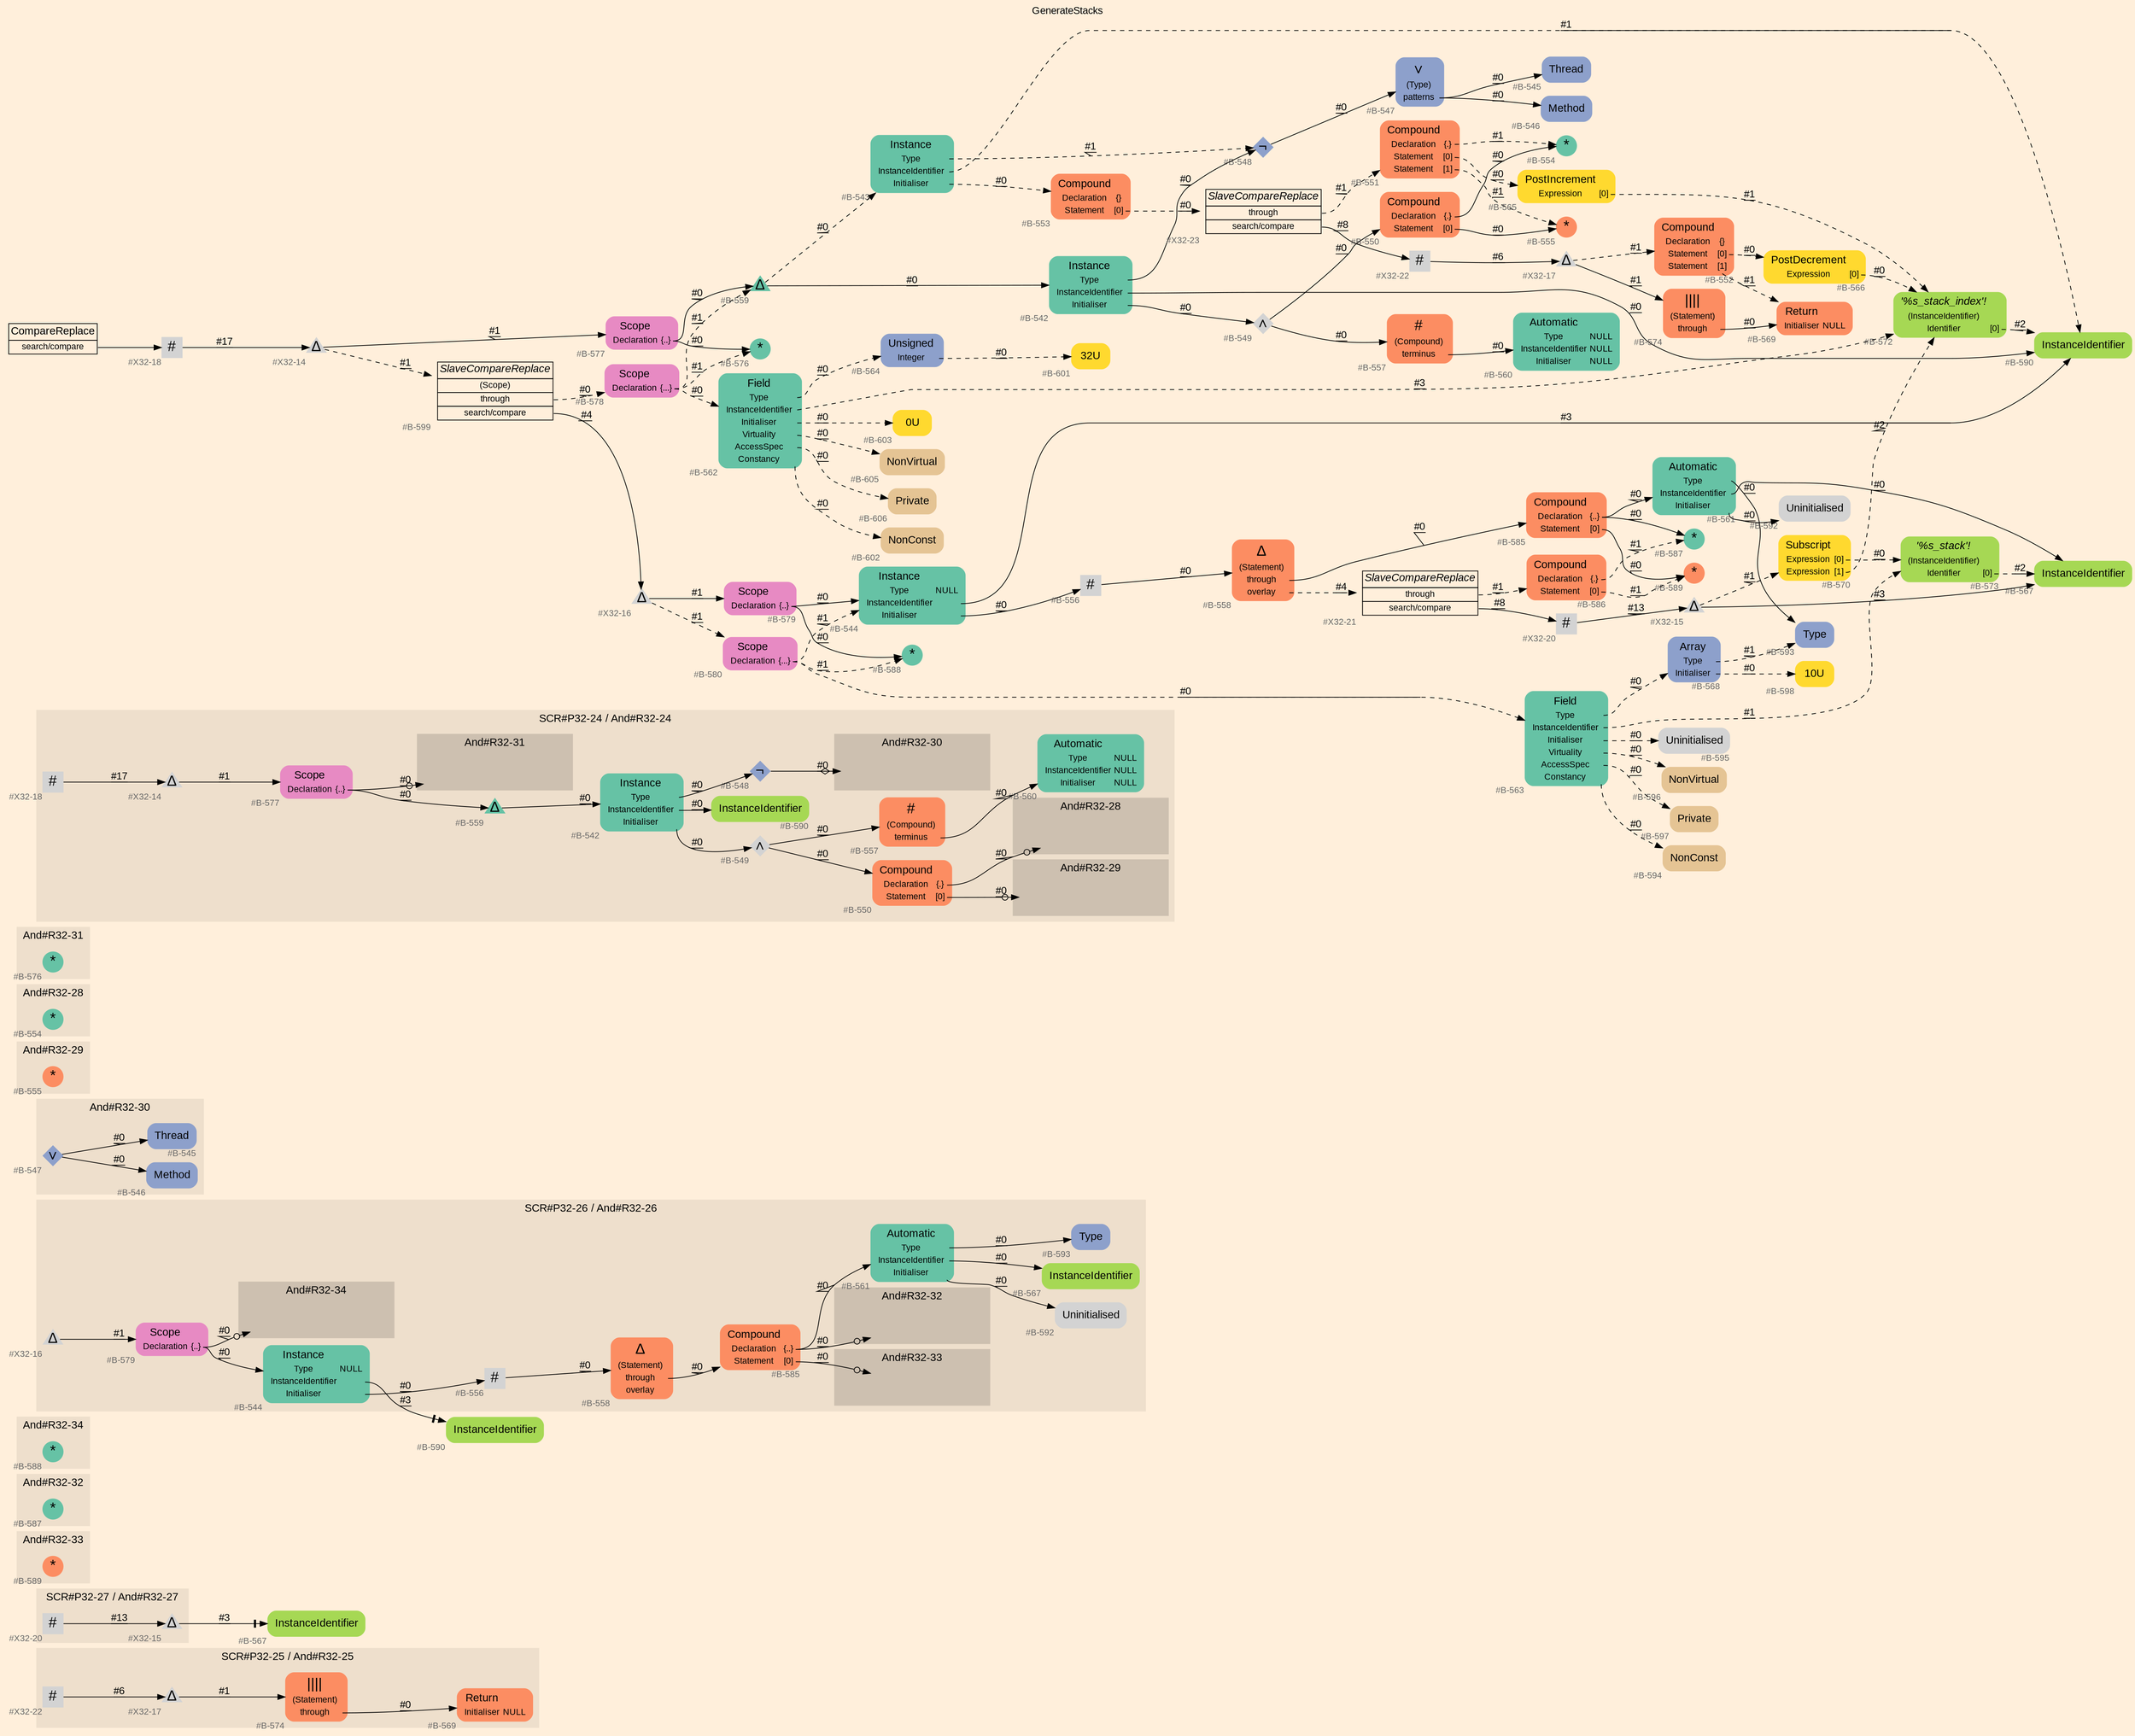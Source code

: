 digraph "GenerateStacks" {
label = "GenerateStacks"
labelloc = t
graph [
    rankdir = "LR"
    ranksep = 0.3
    bgcolor = antiquewhite1
    color = black
    fontcolor = black
    fontname = "Arial"
];
node [
    fontname = "Arial"
];
edge [
    fontname = "Arial"
];

// -------------------- figure And#R32-25 --------------------
// -------- region And#R32-25 ----------
subgraph "clusterAnd#R32-25" {
    label = "SCR#P32-25 / And#R32-25"
    style = "filled"
    color = antiquewhite2
    fontsize = "15"
    // -------- block And#R32-25/#B-569 ----------
    "And#R32-25/#B-569" [
        fillcolor = "/set28/2"
        xlabel = "#B-569"
        fontsize = "12"
        fontcolor = grey40
        shape = "plaintext"
        label = <<TABLE BORDER="0" CELLBORDER="0" CELLSPACING="0">
         <TR><TD><FONT COLOR="black" POINT-SIZE="15">Return</FONT></TD></TR>
         <TR><TD><FONT COLOR="black" POINT-SIZE="12">Initialiser</FONT></TD><TD PORT="port0"><FONT COLOR="black" POINT-SIZE="12">NULL</FONT></TD></TR>
        </TABLE>>
        style = "rounded,filled"
    ];
    
    // -------- block And#R32-25/#B-574 ----------
    "And#R32-25/#B-574" [
        fillcolor = "/set28/2"
        xlabel = "#B-574"
        fontsize = "12"
        fontcolor = grey40
        shape = "plaintext"
        label = <<TABLE BORDER="0" CELLBORDER="0" CELLSPACING="0">
         <TR><TD><FONT COLOR="black" POINT-SIZE="20">||||</FONT></TD></TR>
         <TR><TD><FONT COLOR="black" POINT-SIZE="12">(Statement)</FONT></TD><TD PORT="port0"></TD></TR>
         <TR><TD><FONT COLOR="black" POINT-SIZE="12">through</FONT></TD><TD PORT="port1"></TD></TR>
        </TABLE>>
        style = "rounded,filled"
    ];
    
    // -------- block And#R32-25/#X32-22 ----------
    "And#R32-25/#X32-22" [
        xlabel = "#X32-22"
        fontsize = "12"
        fontcolor = grey40
        shape = "square"
        label = <<FONT COLOR="black" POINT-SIZE="20">#</FONT>>
        style = "filled"
        penwidth = 0.0
        fixedsize = true
        width = 0.4
        height = 0.4
    ];
    
    // -------- block And#R32-25/#X32-17 ----------
    "And#R32-25/#X32-17" [
        xlabel = "#X32-17"
        fontsize = "12"
        fontcolor = grey40
        shape = "triangle"
        label = <<FONT COLOR="black" POINT-SIZE="20">Δ</FONT>>
        style = "filled"
        penwidth = 0.0
        fixedsize = true
        width = 0.4
        height = 0.4
    ];
    
}

"And#R32-25/#B-574":port1 -> "And#R32-25/#B-569" [
    label = "#0"
    decorate = true
    color = black
    fontcolor = black
];

"And#R32-25/#X32-22" -> "And#R32-25/#X32-17" [
    label = "#6"
    decorate = true
    color = black
    fontcolor = black
];

"And#R32-25/#X32-17" -> "And#R32-25/#B-574" [
    label = "#1"
    decorate = true
    color = black
    fontcolor = black
];


// -------------------- figure And#R32-27 --------------------
// -------- region And#R32-27 ----------
subgraph "clusterAnd#R32-27" {
    label = "SCR#P32-27 / And#R32-27"
    style = "filled"
    color = antiquewhite2
    fontsize = "15"
    // -------- block And#R32-27/#X32-20 ----------
    "And#R32-27/#X32-20" [
        xlabel = "#X32-20"
        fontsize = "12"
        fontcolor = grey40
        shape = "square"
        label = <<FONT COLOR="black" POINT-SIZE="20">#</FONT>>
        style = "filled"
        penwidth = 0.0
        fixedsize = true
        width = 0.4
        height = 0.4
    ];
    
    // -------- block And#R32-27/#X32-15 ----------
    "And#R32-27/#X32-15" [
        xlabel = "#X32-15"
        fontsize = "12"
        fontcolor = grey40
        shape = "triangle"
        label = <<FONT COLOR="black" POINT-SIZE="20">Δ</FONT>>
        style = "filled"
        penwidth = 0.0
        fixedsize = true
        width = 0.4
        height = 0.4
    ];
    
}

// -------- block And#R32-27/#B-567 ----------
"And#R32-27/#B-567" [
    fillcolor = "/set28/5"
    xlabel = "#B-567"
    fontsize = "12"
    fontcolor = grey40
    shape = "plaintext"
    label = <<TABLE BORDER="0" CELLBORDER="0" CELLSPACING="0">
     <TR><TD><FONT COLOR="black" POINT-SIZE="15">InstanceIdentifier</FONT></TD></TR>
    </TABLE>>
    style = "rounded,filled"
];

"And#R32-27/#X32-20" -> "And#R32-27/#X32-15" [
    label = "#13"
    decorate = true
    color = black
    fontcolor = black
];

"And#R32-27/#X32-15" -> "And#R32-27/#B-567" [
    arrowhead="normalnonetee"
    label = "#3"
    decorate = true
    color = black
    fontcolor = black
];


// -------------------- figure And#R32-33 --------------------
// -------- region And#R32-33 ----------
subgraph "clusterAnd#R32-33" {
    label = "And#R32-33"
    style = "filled"
    color = antiquewhite2
    fontsize = "15"
    // -------- block And#R32-33/#B-589 ----------
    "And#R32-33/#B-589" [
        fillcolor = "/set28/2"
        xlabel = "#B-589"
        fontsize = "12"
        fontcolor = grey40
        shape = "circle"
        label = <<FONT COLOR="black" POINT-SIZE="20">*</FONT>>
        style = "filled"
        penwidth = 0.0
        fixedsize = true
        width = 0.4
        height = 0.4
    ];
    
}


// -------------------- figure And#R32-32 --------------------
// -------- region And#R32-32 ----------
subgraph "clusterAnd#R32-32" {
    label = "And#R32-32"
    style = "filled"
    color = antiquewhite2
    fontsize = "15"
    // -------- block And#R32-32/#B-587 ----------
    "And#R32-32/#B-587" [
        fillcolor = "/set28/1"
        xlabel = "#B-587"
        fontsize = "12"
        fontcolor = grey40
        shape = "circle"
        label = <<FONT COLOR="black" POINT-SIZE="20">*</FONT>>
        style = "filled"
        penwidth = 0.0
        fixedsize = true
        width = 0.4
        height = 0.4
    ];
    
}


// -------------------- figure And#R32-34 --------------------
// -------- region And#R32-34 ----------
subgraph "clusterAnd#R32-34" {
    label = "And#R32-34"
    style = "filled"
    color = antiquewhite2
    fontsize = "15"
    // -------- block And#R32-34/#B-588 ----------
    "And#R32-34/#B-588" [
        fillcolor = "/set28/1"
        xlabel = "#B-588"
        fontsize = "12"
        fontcolor = grey40
        shape = "circle"
        label = <<FONT COLOR="black" POINT-SIZE="20">*</FONT>>
        style = "filled"
        penwidth = 0.0
        fixedsize = true
        width = 0.4
        height = 0.4
    ];
    
}


// -------------------- figure And#R32-26 --------------------
// -------- region And#R32-26 ----------
subgraph "clusterAnd#R32-26" {
    label = "SCR#P32-26 / And#R32-26"
    style = "filled"
    color = antiquewhite2
    fontsize = "15"
    // -------- block And#R32-26/#B-593 ----------
    "And#R32-26/#B-593" [
        fillcolor = "/set28/3"
        xlabel = "#B-593"
        fontsize = "12"
        fontcolor = grey40
        shape = "plaintext"
        label = <<TABLE BORDER="0" CELLBORDER="0" CELLSPACING="0">
         <TR><TD><FONT COLOR="black" POINT-SIZE="15">Type</FONT></TD></TR>
        </TABLE>>
        style = "rounded,filled"
    ];
    
    // -------- block And#R32-26/#B-558 ----------
    "And#R32-26/#B-558" [
        fillcolor = "/set28/2"
        xlabel = "#B-558"
        fontsize = "12"
        fontcolor = grey40
        shape = "plaintext"
        label = <<TABLE BORDER="0" CELLBORDER="0" CELLSPACING="0">
         <TR><TD><FONT COLOR="black" POINT-SIZE="20">Δ</FONT></TD></TR>
         <TR><TD><FONT COLOR="black" POINT-SIZE="12">(Statement)</FONT></TD><TD PORT="port0"></TD></TR>
         <TR><TD><FONT COLOR="black" POINT-SIZE="12">through</FONT></TD><TD PORT="port1"></TD></TR>
         <TR><TD><FONT COLOR="black" POINT-SIZE="12">overlay</FONT></TD><TD PORT="port2"></TD></TR>
        </TABLE>>
        style = "rounded,filled"
    ];
    
    // -------- block And#R32-26/#B-585 ----------
    "And#R32-26/#B-585" [
        fillcolor = "/set28/2"
        xlabel = "#B-585"
        fontsize = "12"
        fontcolor = grey40
        shape = "plaintext"
        label = <<TABLE BORDER="0" CELLBORDER="0" CELLSPACING="0">
         <TR><TD><FONT COLOR="black" POINT-SIZE="15">Compound</FONT></TD></TR>
         <TR><TD><FONT COLOR="black" POINT-SIZE="12">Declaration</FONT></TD><TD PORT="port0"><FONT COLOR="black" POINT-SIZE="12">{..}</FONT></TD></TR>
         <TR><TD><FONT COLOR="black" POINT-SIZE="12">Statement</FONT></TD><TD PORT="port1"><FONT COLOR="black" POINT-SIZE="12">[0]</FONT></TD></TR>
        </TABLE>>
        style = "rounded,filled"
    ];
    
    // -------- block And#R32-26/#B-592 ----------
    "And#R32-26/#B-592" [
        xlabel = "#B-592"
        fontsize = "12"
        fontcolor = grey40
        shape = "plaintext"
        label = <<TABLE BORDER="0" CELLBORDER="0" CELLSPACING="0">
         <TR><TD><FONT COLOR="black" POINT-SIZE="15">Uninitialised</FONT></TD></TR>
        </TABLE>>
        style = "rounded,filled"
    ];
    
    // -------- block And#R32-26/#B-579 ----------
    "And#R32-26/#B-579" [
        fillcolor = "/set28/4"
        xlabel = "#B-579"
        fontsize = "12"
        fontcolor = grey40
        shape = "plaintext"
        label = <<TABLE BORDER="0" CELLBORDER="0" CELLSPACING="0">
         <TR><TD><FONT COLOR="black" POINT-SIZE="15">Scope</FONT></TD></TR>
         <TR><TD><FONT COLOR="black" POINT-SIZE="12">Declaration</FONT></TD><TD PORT="port0"><FONT COLOR="black" POINT-SIZE="12">{..}</FONT></TD></TR>
        </TABLE>>
        style = "rounded,filled"
    ];
    
    // -------- block And#R32-26/#B-544 ----------
    "And#R32-26/#B-544" [
        fillcolor = "/set28/1"
        xlabel = "#B-544"
        fontsize = "12"
        fontcolor = grey40
        shape = "plaintext"
        label = <<TABLE BORDER="0" CELLBORDER="0" CELLSPACING="0">
         <TR><TD><FONT COLOR="black" POINT-SIZE="15">Instance</FONT></TD></TR>
         <TR><TD><FONT COLOR="black" POINT-SIZE="12">Type</FONT></TD><TD PORT="port0"><FONT COLOR="black" POINT-SIZE="12">NULL</FONT></TD></TR>
         <TR><TD><FONT COLOR="black" POINT-SIZE="12">InstanceIdentifier</FONT></TD><TD PORT="port1"></TD></TR>
         <TR><TD><FONT COLOR="black" POINT-SIZE="12">Initialiser</FONT></TD><TD PORT="port2"></TD></TR>
        </TABLE>>
        style = "rounded,filled"
    ];
    
    // -------- block And#R32-26/#B-556 ----------
    "And#R32-26/#B-556" [
        xlabel = "#B-556"
        fontsize = "12"
        fontcolor = grey40
        shape = "square"
        label = <<FONT COLOR="black" POINT-SIZE="20">#</FONT>>
        style = "filled"
        penwidth = 0.0
        fixedsize = true
        width = 0.4
        height = 0.4
    ];
    
    // -------- block And#R32-26/#X32-16 ----------
    "And#R32-26/#X32-16" [
        xlabel = "#X32-16"
        fontsize = "12"
        fontcolor = grey40
        shape = "triangle"
        label = <<FONT COLOR="black" POINT-SIZE="20">Δ</FONT>>
        style = "filled"
        penwidth = 0.0
        fixedsize = true
        width = 0.4
        height = 0.4
    ];
    
    // -------- block And#R32-26/#B-567 ----------
    "And#R32-26/#B-567" [
        fillcolor = "/set28/5"
        xlabel = "#B-567"
        fontsize = "12"
        fontcolor = grey40
        shape = "plaintext"
        label = <<TABLE BORDER="0" CELLBORDER="0" CELLSPACING="0">
         <TR><TD><FONT COLOR="black" POINT-SIZE="15">InstanceIdentifier</FONT></TD></TR>
        </TABLE>>
        style = "rounded,filled"
    ];
    
    // -------- block And#R32-26/#B-561 ----------
    "And#R32-26/#B-561" [
        fillcolor = "/set28/1"
        xlabel = "#B-561"
        fontsize = "12"
        fontcolor = grey40
        shape = "plaintext"
        label = <<TABLE BORDER="0" CELLBORDER="0" CELLSPACING="0">
         <TR><TD><FONT COLOR="black" POINT-SIZE="15">Automatic</FONT></TD></TR>
         <TR><TD><FONT COLOR="black" POINT-SIZE="12">Type</FONT></TD><TD PORT="port0"></TD></TR>
         <TR><TD><FONT COLOR="black" POINT-SIZE="12">InstanceIdentifier</FONT></TD><TD PORT="port1"></TD></TR>
         <TR><TD><FONT COLOR="black" POINT-SIZE="12">Initialiser</FONT></TD><TD PORT="port2"></TD></TR>
        </TABLE>>
        style = "rounded,filled"
    ];
    
    // -------- region And#R32-26/And#R32-32 ----------
    subgraph "clusterAnd#R32-26/And#R32-32" {
        label = "And#R32-32"
        style = "filled"
        color = antiquewhite3
        fontsize = "15"
        // -------- block And#R32-26/And#R32-32/#B-587 ----------
        "And#R32-26/And#R32-32/#B-587" [
            fillcolor = "/set28/1"
            xlabel = "#B-587"
            fontsize = "12"
            fontcolor = grey40
            shape = "none"
            style = "invisible"
        ];
        
    }
    
    // -------- region And#R32-26/And#R32-33 ----------
    subgraph "clusterAnd#R32-26/And#R32-33" {
        label = "And#R32-33"
        style = "filled"
        color = antiquewhite3
        fontsize = "15"
        // -------- block And#R32-26/And#R32-33/#B-589 ----------
        "And#R32-26/And#R32-33/#B-589" [
            fillcolor = "/set28/2"
            xlabel = "#B-589"
            fontsize = "12"
            fontcolor = grey40
            shape = "none"
            style = "invisible"
        ];
        
    }
    
    // -------- region And#R32-26/And#R32-34 ----------
    subgraph "clusterAnd#R32-26/And#R32-34" {
        label = "And#R32-34"
        style = "filled"
        color = antiquewhite3
        fontsize = "15"
        // -------- block And#R32-26/And#R32-34/#B-588 ----------
        "And#R32-26/And#R32-34/#B-588" [
            fillcolor = "/set28/1"
            xlabel = "#B-588"
            fontsize = "12"
            fontcolor = grey40
            shape = "none"
            style = "invisible"
        ];
        
    }
    
}

// -------- block And#R32-26/#B-590 ----------
"And#R32-26/#B-590" [
    fillcolor = "/set28/5"
    xlabel = "#B-590"
    fontsize = "12"
    fontcolor = grey40
    shape = "plaintext"
    label = <<TABLE BORDER="0" CELLBORDER="0" CELLSPACING="0">
     <TR><TD><FONT COLOR="black" POINT-SIZE="15">InstanceIdentifier</FONT></TD></TR>
    </TABLE>>
    style = "rounded,filled"
];

"And#R32-26/#B-558":port1 -> "And#R32-26/#B-585" [
    label = "#0"
    decorate = true
    color = black
    fontcolor = black
];

"And#R32-26/#B-585":port0 -> "And#R32-26/And#R32-32/#B-587" [
    arrowhead="normalnoneodot"
    label = "#0"
    decorate = true
    color = black
    fontcolor = black
];

"And#R32-26/#B-585":port0 -> "And#R32-26/#B-561" [
    label = "#0"
    decorate = true
    color = black
    fontcolor = black
];

"And#R32-26/#B-585":port1 -> "And#R32-26/And#R32-33/#B-589" [
    arrowhead="normalnoneodot"
    label = "#0"
    decorate = true
    color = black
    fontcolor = black
];

"And#R32-26/#B-579":port0 -> "And#R32-26/And#R32-34/#B-588" [
    arrowhead="normalnoneodot"
    label = "#0"
    decorate = true
    color = black
    fontcolor = black
];

"And#R32-26/#B-579":port0 -> "And#R32-26/#B-544" [
    label = "#0"
    decorate = true
    color = black
    fontcolor = black
];

"And#R32-26/#B-544":port1 -> "And#R32-26/#B-590" [
    arrowhead="normalnonetee"
    label = "#3"
    decorate = true
    color = black
    fontcolor = black
];

"And#R32-26/#B-544":port2 -> "And#R32-26/#B-556" [
    label = "#0"
    decorate = true
    color = black
    fontcolor = black
];

"And#R32-26/#B-556" -> "And#R32-26/#B-558" [
    label = "#0"
    decorate = true
    color = black
    fontcolor = black
];

"And#R32-26/#X32-16" -> "And#R32-26/#B-579" [
    label = "#1"
    decorate = true
    color = black
    fontcolor = black
];

"And#R32-26/#B-561":port0 -> "And#R32-26/#B-593" [
    label = "#0"
    decorate = true
    color = black
    fontcolor = black
];

"And#R32-26/#B-561":port1 -> "And#R32-26/#B-567" [
    label = "#0"
    decorate = true
    color = black
    fontcolor = black
];

"And#R32-26/#B-561":port2 -> "And#R32-26/#B-592" [
    label = "#0"
    decorate = true
    color = black
    fontcolor = black
];


// -------------------- figure And#R32-30 --------------------
// -------- region And#R32-30 ----------
subgraph "clusterAnd#R32-30" {
    label = "And#R32-30"
    style = "filled"
    color = antiquewhite2
    fontsize = "15"
    // -------- block And#R32-30/#B-545 ----------
    "And#R32-30/#B-545" [
        fillcolor = "/set28/3"
        xlabel = "#B-545"
        fontsize = "12"
        fontcolor = grey40
        shape = "plaintext"
        label = <<TABLE BORDER="0" CELLBORDER="0" CELLSPACING="0">
         <TR><TD><FONT COLOR="black" POINT-SIZE="15">Thread</FONT></TD></TR>
        </TABLE>>
        style = "rounded,filled"
    ];
    
    // -------- block And#R32-30/#B-547 ----------
    "And#R32-30/#B-547" [
        fillcolor = "/set28/3"
        xlabel = "#B-547"
        fontsize = "12"
        fontcolor = grey40
        shape = "diamond"
        label = <<FONT COLOR="black" POINT-SIZE="20">∨</FONT>>
        style = "filled"
        penwidth = 0.0
        fixedsize = true
        width = 0.4
        height = 0.4
    ];
    
    // -------- block And#R32-30/#B-546 ----------
    "And#R32-30/#B-546" [
        fillcolor = "/set28/3"
        xlabel = "#B-546"
        fontsize = "12"
        fontcolor = grey40
        shape = "plaintext"
        label = <<TABLE BORDER="0" CELLBORDER="0" CELLSPACING="0">
         <TR><TD><FONT COLOR="black" POINT-SIZE="15">Method</FONT></TD></TR>
        </TABLE>>
        style = "rounded,filled"
    ];
    
}

"And#R32-30/#B-547" -> "And#R32-30/#B-545" [
    label = "#0"
    decorate = true
    color = black
    fontcolor = black
];

"And#R32-30/#B-547" -> "And#R32-30/#B-546" [
    label = "#0"
    decorate = true
    color = black
    fontcolor = black
];


// -------------------- figure And#R32-29 --------------------
// -------- region And#R32-29 ----------
subgraph "clusterAnd#R32-29" {
    label = "And#R32-29"
    style = "filled"
    color = antiquewhite2
    fontsize = "15"
    // -------- block And#R32-29/#B-555 ----------
    "And#R32-29/#B-555" [
        fillcolor = "/set28/2"
        xlabel = "#B-555"
        fontsize = "12"
        fontcolor = grey40
        shape = "circle"
        label = <<FONT COLOR="black" POINT-SIZE="20">*</FONT>>
        style = "filled"
        penwidth = 0.0
        fixedsize = true
        width = 0.4
        height = 0.4
    ];
    
}


// -------------------- figure And#R32-28 --------------------
// -------- region And#R32-28 ----------
subgraph "clusterAnd#R32-28" {
    label = "And#R32-28"
    style = "filled"
    color = antiquewhite2
    fontsize = "15"
    // -------- block And#R32-28/#B-554 ----------
    "And#R32-28/#B-554" [
        fillcolor = "/set28/1"
        xlabel = "#B-554"
        fontsize = "12"
        fontcolor = grey40
        shape = "circle"
        label = <<FONT COLOR="black" POINT-SIZE="20">*</FONT>>
        style = "filled"
        penwidth = 0.0
        fixedsize = true
        width = 0.4
        height = 0.4
    ];
    
}


// -------------------- figure And#R32-31 --------------------
// -------- region And#R32-31 ----------
subgraph "clusterAnd#R32-31" {
    label = "And#R32-31"
    style = "filled"
    color = antiquewhite2
    fontsize = "15"
    // -------- block And#R32-31/#B-576 ----------
    "And#R32-31/#B-576" [
        fillcolor = "/set28/1"
        xlabel = "#B-576"
        fontsize = "12"
        fontcolor = grey40
        shape = "circle"
        label = <<FONT COLOR="black" POINT-SIZE="20">*</FONT>>
        style = "filled"
        penwidth = 0.0
        fixedsize = true
        width = 0.4
        height = 0.4
    ];
    
}


// -------------------- figure And#R32-24 --------------------
// -------- region And#R32-24 ----------
subgraph "clusterAnd#R32-24" {
    label = "SCR#P32-24 / And#R32-24"
    style = "filled"
    color = antiquewhite2
    fontsize = "15"
    // -------- block And#R32-24/#B-590 ----------
    "And#R32-24/#B-590" [
        fillcolor = "/set28/5"
        xlabel = "#B-590"
        fontsize = "12"
        fontcolor = grey40
        shape = "plaintext"
        label = <<TABLE BORDER="0" CELLBORDER="0" CELLSPACING="0">
         <TR><TD><FONT COLOR="black" POINT-SIZE="15">InstanceIdentifier</FONT></TD></TR>
        </TABLE>>
        style = "rounded,filled"
    ];
    
    // -------- block And#R32-24/#B-560 ----------
    "And#R32-24/#B-560" [
        fillcolor = "/set28/1"
        xlabel = "#B-560"
        fontsize = "12"
        fontcolor = grey40
        shape = "plaintext"
        label = <<TABLE BORDER="0" CELLBORDER="0" CELLSPACING="0">
         <TR><TD><FONT COLOR="black" POINT-SIZE="15">Automatic</FONT></TD></TR>
         <TR><TD><FONT COLOR="black" POINT-SIZE="12">Type</FONT></TD><TD PORT="port0"><FONT COLOR="black" POINT-SIZE="12">NULL</FONT></TD></TR>
         <TR><TD><FONT COLOR="black" POINT-SIZE="12">InstanceIdentifier</FONT></TD><TD PORT="port1"><FONT COLOR="black" POINT-SIZE="12">NULL</FONT></TD></TR>
         <TR><TD><FONT COLOR="black" POINT-SIZE="12">Initialiser</FONT></TD><TD PORT="port2"><FONT COLOR="black" POINT-SIZE="12">NULL</FONT></TD></TR>
        </TABLE>>
        style = "rounded,filled"
    ];
    
    // -------- block And#R32-24/#B-549 ----------
    "And#R32-24/#B-549" [
        xlabel = "#B-549"
        fontsize = "12"
        fontcolor = grey40
        shape = "diamond"
        label = <<FONT COLOR="black" POINT-SIZE="20">∧</FONT>>
        style = "filled"
        penwidth = 0.0
        fixedsize = true
        width = 0.4
        height = 0.4
    ];
    
    // -------- block And#R32-24/#B-557 ----------
    "And#R32-24/#B-557" [
        fillcolor = "/set28/2"
        xlabel = "#B-557"
        fontsize = "12"
        fontcolor = grey40
        shape = "plaintext"
        label = <<TABLE BORDER="0" CELLBORDER="0" CELLSPACING="0">
         <TR><TD><FONT COLOR="black" POINT-SIZE="20">#</FONT></TD></TR>
         <TR><TD><FONT COLOR="black" POINT-SIZE="12">(Compound)</FONT></TD><TD PORT="port0"></TD></TR>
         <TR><TD><FONT COLOR="black" POINT-SIZE="12">terminus</FONT></TD><TD PORT="port1"></TD></TR>
        </TABLE>>
        style = "rounded,filled"
    ];
    
    // -------- block And#R32-24/#B-550 ----------
    "And#R32-24/#B-550" [
        fillcolor = "/set28/2"
        xlabel = "#B-550"
        fontsize = "12"
        fontcolor = grey40
        shape = "plaintext"
        label = <<TABLE BORDER="0" CELLBORDER="0" CELLSPACING="0">
         <TR><TD><FONT COLOR="black" POINT-SIZE="15">Compound</FONT></TD></TR>
         <TR><TD><FONT COLOR="black" POINT-SIZE="12">Declaration</FONT></TD><TD PORT="port0"><FONT COLOR="black" POINT-SIZE="12">{.}</FONT></TD></TR>
         <TR><TD><FONT COLOR="black" POINT-SIZE="12">Statement</FONT></TD><TD PORT="port1"><FONT COLOR="black" POINT-SIZE="12">[0]</FONT></TD></TR>
        </TABLE>>
        style = "rounded,filled"
    ];
    
    // -------- block And#R32-24/#X32-14 ----------
    "And#R32-24/#X32-14" [
        xlabel = "#X32-14"
        fontsize = "12"
        fontcolor = grey40
        shape = "triangle"
        label = <<FONT COLOR="black" POINT-SIZE="20">Δ</FONT>>
        style = "filled"
        penwidth = 0.0
        fixedsize = true
        width = 0.4
        height = 0.4
    ];
    
    // -------- block And#R32-24/#B-542 ----------
    "And#R32-24/#B-542" [
        fillcolor = "/set28/1"
        xlabel = "#B-542"
        fontsize = "12"
        fontcolor = grey40
        shape = "plaintext"
        label = <<TABLE BORDER="0" CELLBORDER="0" CELLSPACING="0">
         <TR><TD><FONT COLOR="black" POINT-SIZE="15">Instance</FONT></TD></TR>
         <TR><TD><FONT COLOR="black" POINT-SIZE="12">Type</FONT></TD><TD PORT="port0"></TD></TR>
         <TR><TD><FONT COLOR="black" POINT-SIZE="12">InstanceIdentifier</FONT></TD><TD PORT="port1"></TD></TR>
         <TR><TD><FONT COLOR="black" POINT-SIZE="12">Initialiser</FONT></TD><TD PORT="port2"></TD></TR>
        </TABLE>>
        style = "rounded,filled"
    ];
    
    // -------- block And#R32-24/#X32-18 ----------
    "And#R32-24/#X32-18" [
        xlabel = "#X32-18"
        fontsize = "12"
        fontcolor = grey40
        shape = "square"
        label = <<FONT COLOR="black" POINT-SIZE="20">#</FONT>>
        style = "filled"
        penwidth = 0.0
        fixedsize = true
        width = 0.4
        height = 0.4
    ];
    
    // -------- block And#R32-24/#B-559 ----------
    "And#R32-24/#B-559" [
        fillcolor = "/set28/1"
        xlabel = "#B-559"
        fontsize = "12"
        fontcolor = grey40
        shape = "triangle"
        label = <<FONT COLOR="black" POINT-SIZE="20">Δ</FONT>>
        style = "filled"
        penwidth = 0.0
        fixedsize = true
        width = 0.4
        height = 0.4
    ];
    
    // -------- block And#R32-24/#B-577 ----------
    "And#R32-24/#B-577" [
        fillcolor = "/set28/4"
        xlabel = "#B-577"
        fontsize = "12"
        fontcolor = grey40
        shape = "plaintext"
        label = <<TABLE BORDER="0" CELLBORDER="0" CELLSPACING="0">
         <TR><TD><FONT COLOR="black" POINT-SIZE="15">Scope</FONT></TD></TR>
         <TR><TD><FONT COLOR="black" POINT-SIZE="12">Declaration</FONT></TD><TD PORT="port0"><FONT COLOR="black" POINT-SIZE="12">{..}</FONT></TD></TR>
        </TABLE>>
        style = "rounded,filled"
    ];
    
    // -------- block And#R32-24/#B-548 ----------
    "And#R32-24/#B-548" [
        fillcolor = "/set28/3"
        xlabel = "#B-548"
        fontsize = "12"
        fontcolor = grey40
        shape = "diamond"
        label = <<FONT COLOR="black" POINT-SIZE="20">¬</FONT>>
        style = "filled"
        penwidth = 0.0
        fixedsize = true
        width = 0.4
        height = 0.4
    ];
    
    // -------- region And#R32-24/And#R32-28 ----------
    subgraph "clusterAnd#R32-24/And#R32-28" {
        label = "And#R32-28"
        style = "filled"
        color = antiquewhite3
        fontsize = "15"
        // -------- block And#R32-24/And#R32-28/#B-554 ----------
        "And#R32-24/And#R32-28/#B-554" [
            fillcolor = "/set28/1"
            xlabel = "#B-554"
            fontsize = "12"
            fontcolor = grey40
            shape = "none"
            style = "invisible"
        ];
        
    }
    
    // -------- region And#R32-24/And#R32-29 ----------
    subgraph "clusterAnd#R32-24/And#R32-29" {
        label = "And#R32-29"
        style = "filled"
        color = antiquewhite3
        fontsize = "15"
        // -------- block And#R32-24/And#R32-29/#B-555 ----------
        "And#R32-24/And#R32-29/#B-555" [
            fillcolor = "/set28/2"
            xlabel = "#B-555"
            fontsize = "12"
            fontcolor = grey40
            shape = "none"
            style = "invisible"
        ];
        
    }
    
    // -------- region And#R32-24/And#R32-30 ----------
    subgraph "clusterAnd#R32-24/And#R32-30" {
        label = "And#R32-30"
        style = "filled"
        color = antiquewhite3
        fontsize = "15"
        // -------- block And#R32-24/And#R32-30/#B-547 ----------
        "And#R32-24/And#R32-30/#B-547" [
            fillcolor = "/set28/3"
            xlabel = "#B-547"
            fontsize = "12"
            fontcolor = grey40
            shape = "none"
            style = "invisible"
        ];
        
    }
    
    // -------- region And#R32-24/And#R32-31 ----------
    subgraph "clusterAnd#R32-24/And#R32-31" {
        label = "And#R32-31"
        style = "filled"
        color = antiquewhite3
        fontsize = "15"
        // -------- block And#R32-24/And#R32-31/#B-576 ----------
        "And#R32-24/And#R32-31/#B-576" [
            fillcolor = "/set28/1"
            xlabel = "#B-576"
            fontsize = "12"
            fontcolor = grey40
            shape = "none"
            style = "invisible"
        ];
        
    }
    
}

"And#R32-24/#B-549" -> "And#R32-24/#B-550" [
    label = "#0"
    decorate = true
    color = black
    fontcolor = black
];

"And#R32-24/#B-549" -> "And#R32-24/#B-557" [
    label = "#0"
    decorate = true
    color = black
    fontcolor = black
];

"And#R32-24/#B-557":port1 -> "And#R32-24/#B-560" [
    label = "#0"
    decorate = true
    color = black
    fontcolor = black
];

"And#R32-24/#B-550":port0 -> "And#R32-24/And#R32-28/#B-554" [
    arrowhead="normalnoneodot"
    label = "#0"
    decorate = true
    color = black
    fontcolor = black
];

"And#R32-24/#B-550":port1 -> "And#R32-24/And#R32-29/#B-555" [
    arrowhead="normalnoneodot"
    label = "#0"
    decorate = true
    color = black
    fontcolor = black
];

"And#R32-24/#X32-14" -> "And#R32-24/#B-577" [
    label = "#1"
    decorate = true
    color = black
    fontcolor = black
];

"And#R32-24/#B-542":port0 -> "And#R32-24/#B-548" [
    label = "#0"
    decorate = true
    color = black
    fontcolor = black
];

"And#R32-24/#B-542":port1 -> "And#R32-24/#B-590" [
    label = "#0"
    decorate = true
    color = black
    fontcolor = black
];

"And#R32-24/#B-542":port2 -> "And#R32-24/#B-549" [
    label = "#0"
    decorate = true
    color = black
    fontcolor = black
];

"And#R32-24/#X32-18" -> "And#R32-24/#X32-14" [
    label = "#17"
    decorate = true
    color = black
    fontcolor = black
];

"And#R32-24/#B-559" -> "And#R32-24/#B-542" [
    label = "#0"
    decorate = true
    color = black
    fontcolor = black
];

"And#R32-24/#B-577":port0 -> "And#R32-24/#B-559" [
    label = "#0"
    decorate = true
    color = black
    fontcolor = black
];

"And#R32-24/#B-577":port0 -> "And#R32-24/And#R32-31/#B-576" [
    arrowhead="normalnoneodot"
    label = "#0"
    decorate = true
    color = black
    fontcolor = black
];

"And#R32-24/#B-548" -> "And#R32-24/And#R32-30/#B-547" [
    arrowhead="normalnoneodiamond"
    label = "#0"
    decorate = true
    color = black
    fontcolor = black
];


// -------------------- transformation figure --------------------
// -------- block CR#X32-19 ----------
"CR#X32-19" [
    fillcolor = antiquewhite1
    fontsize = "12"
    fontcolor = grey40
    shape = "plaintext"
    label = <<TABLE BORDER="0" CELLBORDER="1" CELLSPACING="0">
     <TR><TD><FONT COLOR="black" POINT-SIZE="15">CompareReplace</FONT></TD></TR>
     <TR><TD PORT="port0"><FONT COLOR="black" POINT-SIZE="12">search/compare</FONT></TD></TR>
    </TABLE>>
    style = "filled"
    color = black
];

// -------- block #X32-18 ----------
"#X32-18" [
    xlabel = "#X32-18"
    fontsize = "12"
    fontcolor = grey40
    shape = "square"
    label = <<FONT COLOR="black" POINT-SIZE="20">#</FONT>>
    style = "filled"
    penwidth = 0.0
    fixedsize = true
    width = 0.4
    height = 0.4
];

// -------- block #X32-14 ----------
"#X32-14" [
    xlabel = "#X32-14"
    fontsize = "12"
    fontcolor = grey40
    shape = "triangle"
    label = <<FONT COLOR="black" POINT-SIZE="20">Δ</FONT>>
    style = "filled"
    penwidth = 0.0
    fixedsize = true
    width = 0.4
    height = 0.4
];

// -------- block #B-577 ----------
"#B-577" [
    fillcolor = "/set28/4"
    xlabel = "#B-577"
    fontsize = "12"
    fontcolor = grey40
    shape = "plaintext"
    label = <<TABLE BORDER="0" CELLBORDER="0" CELLSPACING="0">
     <TR><TD><FONT COLOR="black" POINT-SIZE="15">Scope</FONT></TD></TR>
     <TR><TD><FONT COLOR="black" POINT-SIZE="12">Declaration</FONT></TD><TD PORT="port0"><FONT COLOR="black" POINT-SIZE="12">{..}</FONT></TD></TR>
    </TABLE>>
    style = "rounded,filled"
];

// -------- block #B-559 ----------
"#B-559" [
    fillcolor = "/set28/1"
    xlabel = "#B-559"
    fontsize = "12"
    fontcolor = grey40
    shape = "triangle"
    label = <<FONT COLOR="black" POINT-SIZE="20">Δ</FONT>>
    style = "filled"
    penwidth = 0.0
    fixedsize = true
    width = 0.4
    height = 0.4
];

// -------- block #B-542 ----------
"#B-542" [
    fillcolor = "/set28/1"
    xlabel = "#B-542"
    fontsize = "12"
    fontcolor = grey40
    shape = "plaintext"
    label = <<TABLE BORDER="0" CELLBORDER="0" CELLSPACING="0">
     <TR><TD><FONT COLOR="black" POINT-SIZE="15">Instance</FONT></TD></TR>
     <TR><TD><FONT COLOR="black" POINT-SIZE="12">Type</FONT></TD><TD PORT="port0"></TD></TR>
     <TR><TD><FONT COLOR="black" POINT-SIZE="12">InstanceIdentifier</FONT></TD><TD PORT="port1"></TD></TR>
     <TR><TD><FONT COLOR="black" POINT-SIZE="12">Initialiser</FONT></TD><TD PORT="port2"></TD></TR>
    </TABLE>>
    style = "rounded,filled"
];

// -------- block #B-548 ----------
"#B-548" [
    fillcolor = "/set28/3"
    xlabel = "#B-548"
    fontsize = "12"
    fontcolor = grey40
    shape = "diamond"
    label = <<FONT COLOR="black" POINT-SIZE="20">¬</FONT>>
    style = "filled"
    penwidth = 0.0
    fixedsize = true
    width = 0.4
    height = 0.4
];

// -------- block #B-547 ----------
"#B-547" [
    fillcolor = "/set28/3"
    xlabel = "#B-547"
    fontsize = "12"
    fontcolor = grey40
    shape = "plaintext"
    label = <<TABLE BORDER="0" CELLBORDER="0" CELLSPACING="0">
     <TR><TD><FONT COLOR="black" POINT-SIZE="20">∨</FONT></TD></TR>
     <TR><TD><FONT COLOR="black" POINT-SIZE="12">(Type)</FONT></TD><TD PORT="port0"></TD></TR>
     <TR><TD><FONT COLOR="black" POINT-SIZE="12">patterns</FONT></TD><TD PORT="port1"></TD></TR>
    </TABLE>>
    style = "rounded,filled"
];

// -------- block #B-545 ----------
"#B-545" [
    fillcolor = "/set28/3"
    xlabel = "#B-545"
    fontsize = "12"
    fontcolor = grey40
    shape = "plaintext"
    label = <<TABLE BORDER="0" CELLBORDER="0" CELLSPACING="0">
     <TR><TD><FONT COLOR="black" POINT-SIZE="15">Thread</FONT></TD></TR>
    </TABLE>>
    style = "rounded,filled"
];

// -------- block #B-546 ----------
"#B-546" [
    fillcolor = "/set28/3"
    xlabel = "#B-546"
    fontsize = "12"
    fontcolor = grey40
    shape = "plaintext"
    label = <<TABLE BORDER="0" CELLBORDER="0" CELLSPACING="0">
     <TR><TD><FONT COLOR="black" POINT-SIZE="15">Method</FONT></TD></TR>
    </TABLE>>
    style = "rounded,filled"
];

// -------- block #B-590 ----------
"#B-590" [
    fillcolor = "/set28/5"
    xlabel = "#B-590"
    fontsize = "12"
    fontcolor = grey40
    shape = "plaintext"
    label = <<TABLE BORDER="0" CELLBORDER="0" CELLSPACING="0">
     <TR><TD><FONT COLOR="black" POINT-SIZE="15">InstanceIdentifier</FONT></TD></TR>
    </TABLE>>
    style = "rounded,filled"
];

// -------- block #B-549 ----------
"#B-549" [
    xlabel = "#B-549"
    fontsize = "12"
    fontcolor = grey40
    shape = "diamond"
    label = <<FONT COLOR="black" POINT-SIZE="20">∧</FONT>>
    style = "filled"
    penwidth = 0.0
    fixedsize = true
    width = 0.4
    height = 0.4
];

// -------- block #B-550 ----------
"#B-550" [
    fillcolor = "/set28/2"
    xlabel = "#B-550"
    fontsize = "12"
    fontcolor = grey40
    shape = "plaintext"
    label = <<TABLE BORDER="0" CELLBORDER="0" CELLSPACING="0">
     <TR><TD><FONT COLOR="black" POINT-SIZE="15">Compound</FONT></TD></TR>
     <TR><TD><FONT COLOR="black" POINT-SIZE="12">Declaration</FONT></TD><TD PORT="port0"><FONT COLOR="black" POINT-SIZE="12">{.}</FONT></TD></TR>
     <TR><TD><FONT COLOR="black" POINT-SIZE="12">Statement</FONT></TD><TD PORT="port1"><FONT COLOR="black" POINT-SIZE="12">[0]</FONT></TD></TR>
    </TABLE>>
    style = "rounded,filled"
];

// -------- block #B-554 ----------
"#B-554" [
    fillcolor = "/set28/1"
    xlabel = "#B-554"
    fontsize = "12"
    fontcolor = grey40
    shape = "circle"
    label = <<FONT COLOR="black" POINT-SIZE="20">*</FONT>>
    style = "filled"
    penwidth = 0.0
    fixedsize = true
    width = 0.4
    height = 0.4
];

// -------- block #B-555 ----------
"#B-555" [
    fillcolor = "/set28/2"
    xlabel = "#B-555"
    fontsize = "12"
    fontcolor = grey40
    shape = "circle"
    label = <<FONT COLOR="black" POINT-SIZE="20">*</FONT>>
    style = "filled"
    penwidth = 0.0
    fixedsize = true
    width = 0.4
    height = 0.4
];

// -------- block #B-557 ----------
"#B-557" [
    fillcolor = "/set28/2"
    xlabel = "#B-557"
    fontsize = "12"
    fontcolor = grey40
    shape = "plaintext"
    label = <<TABLE BORDER="0" CELLBORDER="0" CELLSPACING="0">
     <TR><TD><FONT COLOR="black" POINT-SIZE="20">#</FONT></TD></TR>
     <TR><TD><FONT COLOR="black" POINT-SIZE="12">(Compound)</FONT></TD><TD PORT="port0"></TD></TR>
     <TR><TD><FONT COLOR="black" POINT-SIZE="12">terminus</FONT></TD><TD PORT="port1"></TD></TR>
    </TABLE>>
    style = "rounded,filled"
];

// -------- block #B-560 ----------
"#B-560" [
    fillcolor = "/set28/1"
    xlabel = "#B-560"
    fontsize = "12"
    fontcolor = grey40
    shape = "plaintext"
    label = <<TABLE BORDER="0" CELLBORDER="0" CELLSPACING="0">
     <TR><TD><FONT COLOR="black" POINT-SIZE="15">Automatic</FONT></TD></TR>
     <TR><TD><FONT COLOR="black" POINT-SIZE="12">Type</FONT></TD><TD PORT="port0"><FONT COLOR="black" POINT-SIZE="12">NULL</FONT></TD></TR>
     <TR><TD><FONT COLOR="black" POINT-SIZE="12">InstanceIdentifier</FONT></TD><TD PORT="port1"><FONT COLOR="black" POINT-SIZE="12">NULL</FONT></TD></TR>
     <TR><TD><FONT COLOR="black" POINT-SIZE="12">Initialiser</FONT></TD><TD PORT="port2"><FONT COLOR="black" POINT-SIZE="12">NULL</FONT></TD></TR>
    </TABLE>>
    style = "rounded,filled"
];

// -------- block #B-543 ----------
"#B-543" [
    fillcolor = "/set28/1"
    xlabel = "#B-543"
    fontsize = "12"
    fontcolor = grey40
    shape = "plaintext"
    label = <<TABLE BORDER="0" CELLBORDER="0" CELLSPACING="0">
     <TR><TD><FONT COLOR="black" POINT-SIZE="15">Instance</FONT></TD></TR>
     <TR><TD><FONT COLOR="black" POINT-SIZE="12">Type</FONT></TD><TD PORT="port0"></TD></TR>
     <TR><TD><FONT COLOR="black" POINT-SIZE="12">InstanceIdentifier</FONT></TD><TD PORT="port1"></TD></TR>
     <TR><TD><FONT COLOR="black" POINT-SIZE="12">Initialiser</FONT></TD><TD PORT="port2"></TD></TR>
    </TABLE>>
    style = "rounded,filled"
];

// -------- block #B-553 ----------
"#B-553" [
    fillcolor = "/set28/2"
    xlabel = "#B-553"
    fontsize = "12"
    fontcolor = grey40
    shape = "plaintext"
    label = <<TABLE BORDER="0" CELLBORDER="0" CELLSPACING="0">
     <TR><TD><FONT COLOR="black" POINT-SIZE="15">Compound</FONT></TD></TR>
     <TR><TD><FONT COLOR="black" POINT-SIZE="12">Declaration</FONT></TD><TD PORT="port0"><FONT COLOR="black" POINT-SIZE="12">{}</FONT></TD></TR>
     <TR><TD><FONT COLOR="black" POINT-SIZE="12">Statement</FONT></TD><TD PORT="port1"><FONT COLOR="black" POINT-SIZE="12">[0]</FONT></TD></TR>
    </TABLE>>
    style = "rounded,filled"
];

// -------- block #X32-23 ----------
"#X32-23" [
    fillcolor = antiquewhite1
    xlabel = "#X32-23"
    fontsize = "12"
    fontcolor = grey40
    shape = "plaintext"
    label = <<TABLE BORDER="0" CELLBORDER="1" CELLSPACING="0">
     <TR><TD><FONT COLOR="black" POINT-SIZE="15"><I>SlaveCompareReplace</I></FONT></TD></TR>
     <TR><TD PORT="port0"><FONT COLOR="black" POINT-SIZE="12">through</FONT></TD></TR>
     <TR><TD PORT="port1"><FONT COLOR="black" POINT-SIZE="12">search/compare</FONT></TD></TR>
    </TABLE>>
    style = "filled"
    color = black
];

// -------- block #B-551 ----------
"#B-551" [
    fillcolor = "/set28/2"
    xlabel = "#B-551"
    fontsize = "12"
    fontcolor = grey40
    shape = "plaintext"
    label = <<TABLE BORDER="0" CELLBORDER="0" CELLSPACING="0">
     <TR><TD><FONT COLOR="black" POINT-SIZE="15">Compound</FONT></TD></TR>
     <TR><TD><FONT COLOR="black" POINT-SIZE="12">Declaration</FONT></TD><TD PORT="port0"><FONT COLOR="black" POINT-SIZE="12">{.}</FONT></TD></TR>
     <TR><TD><FONT COLOR="black" POINT-SIZE="12">Statement</FONT></TD><TD PORT="port1"><FONT COLOR="black" POINT-SIZE="12">[0]</FONT></TD></TR>
     <TR><TD><FONT COLOR="black" POINT-SIZE="12">Statement</FONT></TD><TD PORT="port2"><FONT COLOR="black" POINT-SIZE="12">[1]</FONT></TD></TR>
    </TABLE>>
    style = "rounded,filled"
];

// -------- block #B-565 ----------
"#B-565" [
    fillcolor = "/set28/6"
    xlabel = "#B-565"
    fontsize = "12"
    fontcolor = grey40
    shape = "plaintext"
    label = <<TABLE BORDER="0" CELLBORDER="0" CELLSPACING="0">
     <TR><TD><FONT COLOR="black" POINT-SIZE="15">PostIncrement</FONT></TD></TR>
     <TR><TD><FONT COLOR="black" POINT-SIZE="12">Expression</FONT></TD><TD PORT="port0"><FONT COLOR="black" POINT-SIZE="12">[0]</FONT></TD></TR>
    </TABLE>>
    style = "rounded,filled"
];

// -------- block #B-572 ----------
"#B-572" [
    fillcolor = "/set28/5"
    xlabel = "#B-572"
    fontsize = "12"
    fontcolor = grey40
    shape = "plaintext"
    label = <<TABLE BORDER="0" CELLBORDER="0" CELLSPACING="0">
     <TR><TD><FONT COLOR="black" POINT-SIZE="15"><I>'%s_stack_index'!</I></FONT></TD></TR>
     <TR><TD><FONT COLOR="black" POINT-SIZE="12">(InstanceIdentifier)</FONT></TD><TD PORT="port0"></TD></TR>
     <TR><TD><FONT COLOR="black" POINT-SIZE="12">Identifier</FONT></TD><TD PORT="port1"><FONT COLOR="black" POINT-SIZE="12">[0]</FONT></TD></TR>
    </TABLE>>
    style = "rounded,filled"
];

// -------- block #X32-22 ----------
"#X32-22" [
    xlabel = "#X32-22"
    fontsize = "12"
    fontcolor = grey40
    shape = "square"
    label = <<FONT COLOR="black" POINT-SIZE="20">#</FONT>>
    style = "filled"
    penwidth = 0.0
    fixedsize = true
    width = 0.4
    height = 0.4
];

// -------- block #X32-17 ----------
"#X32-17" [
    xlabel = "#X32-17"
    fontsize = "12"
    fontcolor = grey40
    shape = "triangle"
    label = <<FONT COLOR="black" POINT-SIZE="20">Δ</FONT>>
    style = "filled"
    penwidth = 0.0
    fixedsize = true
    width = 0.4
    height = 0.4
];

// -------- block #B-574 ----------
"#B-574" [
    fillcolor = "/set28/2"
    xlabel = "#B-574"
    fontsize = "12"
    fontcolor = grey40
    shape = "plaintext"
    label = <<TABLE BORDER="0" CELLBORDER="0" CELLSPACING="0">
     <TR><TD><FONT COLOR="black" POINT-SIZE="20">||||</FONT></TD></TR>
     <TR><TD><FONT COLOR="black" POINT-SIZE="12">(Statement)</FONT></TD><TD PORT="port0"></TD></TR>
     <TR><TD><FONT COLOR="black" POINT-SIZE="12">through</FONT></TD><TD PORT="port1"></TD></TR>
    </TABLE>>
    style = "rounded,filled"
];

// -------- block #B-569 ----------
"#B-569" [
    fillcolor = "/set28/2"
    xlabel = "#B-569"
    fontsize = "12"
    fontcolor = grey40
    shape = "plaintext"
    label = <<TABLE BORDER="0" CELLBORDER="0" CELLSPACING="0">
     <TR><TD><FONT COLOR="black" POINT-SIZE="15">Return</FONT></TD></TR>
     <TR><TD><FONT COLOR="black" POINT-SIZE="12">Initialiser</FONT></TD><TD PORT="port0"><FONT COLOR="black" POINT-SIZE="12">NULL</FONT></TD></TR>
    </TABLE>>
    style = "rounded,filled"
];

// -------- block #B-552 ----------
"#B-552" [
    fillcolor = "/set28/2"
    xlabel = "#B-552"
    fontsize = "12"
    fontcolor = grey40
    shape = "plaintext"
    label = <<TABLE BORDER="0" CELLBORDER="0" CELLSPACING="0">
     <TR><TD><FONT COLOR="black" POINT-SIZE="15">Compound</FONT></TD></TR>
     <TR><TD><FONT COLOR="black" POINT-SIZE="12">Declaration</FONT></TD><TD PORT="port0"><FONT COLOR="black" POINT-SIZE="12">{}</FONT></TD></TR>
     <TR><TD><FONT COLOR="black" POINT-SIZE="12">Statement</FONT></TD><TD PORT="port1"><FONT COLOR="black" POINT-SIZE="12">[0]</FONT></TD></TR>
     <TR><TD><FONT COLOR="black" POINT-SIZE="12">Statement</FONT></TD><TD PORT="port2"><FONT COLOR="black" POINT-SIZE="12">[1]</FONT></TD></TR>
    </TABLE>>
    style = "rounded,filled"
];

// -------- block #B-566 ----------
"#B-566" [
    fillcolor = "/set28/6"
    xlabel = "#B-566"
    fontsize = "12"
    fontcolor = grey40
    shape = "plaintext"
    label = <<TABLE BORDER="0" CELLBORDER="0" CELLSPACING="0">
     <TR><TD><FONT COLOR="black" POINT-SIZE="15">PostDecrement</FONT></TD></TR>
     <TR><TD><FONT COLOR="black" POINT-SIZE="12">Expression</FONT></TD><TD PORT="port0"><FONT COLOR="black" POINT-SIZE="12">[0]</FONT></TD></TR>
    </TABLE>>
    style = "rounded,filled"
];

// -------- block #B-576 ----------
"#B-576" [
    fillcolor = "/set28/1"
    xlabel = "#B-576"
    fontsize = "12"
    fontcolor = grey40
    shape = "circle"
    label = <<FONT COLOR="black" POINT-SIZE="20">*</FONT>>
    style = "filled"
    penwidth = 0.0
    fixedsize = true
    width = 0.4
    height = 0.4
];

// -------- block #B-599 ----------
"#B-599" [
    fillcolor = antiquewhite1
    xlabel = "#B-599"
    fontsize = "12"
    fontcolor = grey40
    shape = "plaintext"
    label = <<TABLE BORDER="0" CELLBORDER="1" CELLSPACING="0">
     <TR><TD><FONT COLOR="black" POINT-SIZE="15"><I>SlaveCompareReplace</I></FONT></TD></TR>
     <TR><TD PORT="port0"><FONT COLOR="black" POINT-SIZE="12">(Scope)</FONT></TD></TR>
     <TR><TD PORT="port1"><FONT COLOR="black" POINT-SIZE="12">through</FONT></TD></TR>
     <TR><TD PORT="port2"><FONT COLOR="black" POINT-SIZE="12">search/compare</FONT></TD></TR>
    </TABLE>>
    style = "filled"
    color = black
];

// -------- block #B-578 ----------
"#B-578" [
    fillcolor = "/set28/4"
    xlabel = "#B-578"
    fontsize = "12"
    fontcolor = grey40
    shape = "plaintext"
    label = <<TABLE BORDER="0" CELLBORDER="0" CELLSPACING="0">
     <TR><TD><FONT COLOR="black" POINT-SIZE="15">Scope</FONT></TD></TR>
     <TR><TD><FONT COLOR="black" POINT-SIZE="12">Declaration</FONT></TD><TD PORT="port0"><FONT COLOR="black" POINT-SIZE="12">{...}</FONT></TD></TR>
    </TABLE>>
    style = "rounded,filled"
];

// -------- block #B-562 ----------
"#B-562" [
    fillcolor = "/set28/1"
    xlabel = "#B-562"
    fontsize = "12"
    fontcolor = grey40
    shape = "plaintext"
    label = <<TABLE BORDER="0" CELLBORDER="0" CELLSPACING="0">
     <TR><TD><FONT COLOR="black" POINT-SIZE="15">Field</FONT></TD></TR>
     <TR><TD><FONT COLOR="black" POINT-SIZE="12">Type</FONT></TD><TD PORT="port0"></TD></TR>
     <TR><TD><FONT COLOR="black" POINT-SIZE="12">InstanceIdentifier</FONT></TD><TD PORT="port1"></TD></TR>
     <TR><TD><FONT COLOR="black" POINT-SIZE="12">Initialiser</FONT></TD><TD PORT="port2"></TD></TR>
     <TR><TD><FONT COLOR="black" POINT-SIZE="12">Virtuality</FONT></TD><TD PORT="port3"></TD></TR>
     <TR><TD><FONT COLOR="black" POINT-SIZE="12">AccessSpec</FONT></TD><TD PORT="port4"></TD></TR>
     <TR><TD><FONT COLOR="black" POINT-SIZE="12">Constancy</FONT></TD><TD PORT="port5"></TD></TR>
    </TABLE>>
    style = "rounded,filled"
];

// -------- block #B-564 ----------
"#B-564" [
    fillcolor = "/set28/3"
    xlabel = "#B-564"
    fontsize = "12"
    fontcolor = grey40
    shape = "plaintext"
    label = <<TABLE BORDER="0" CELLBORDER="0" CELLSPACING="0">
     <TR><TD><FONT COLOR="black" POINT-SIZE="15">Unsigned</FONT></TD></TR>
     <TR><TD><FONT COLOR="black" POINT-SIZE="12">Integer</FONT></TD><TD PORT="port0"></TD></TR>
    </TABLE>>
    style = "rounded,filled"
];

// -------- block #B-601 ----------
"#B-601" [
    fillcolor = "/set28/6"
    xlabel = "#B-601"
    fontsize = "12"
    fontcolor = grey40
    shape = "plaintext"
    label = <<TABLE BORDER="0" CELLBORDER="0" CELLSPACING="0">
     <TR><TD><FONT COLOR="black" POINT-SIZE="15">32U</FONT></TD></TR>
    </TABLE>>
    style = "rounded,filled"
];

// -------- block #B-603 ----------
"#B-603" [
    fillcolor = "/set28/6"
    xlabel = "#B-603"
    fontsize = "12"
    fontcolor = grey40
    shape = "plaintext"
    label = <<TABLE BORDER="0" CELLBORDER="0" CELLSPACING="0">
     <TR><TD><FONT COLOR="black" POINT-SIZE="15">0U</FONT></TD></TR>
    </TABLE>>
    style = "rounded,filled"
];

// -------- block #B-605 ----------
"#B-605" [
    fillcolor = "/set28/7"
    xlabel = "#B-605"
    fontsize = "12"
    fontcolor = grey40
    shape = "plaintext"
    label = <<TABLE BORDER="0" CELLBORDER="0" CELLSPACING="0">
     <TR><TD><FONT COLOR="black" POINT-SIZE="15">NonVirtual</FONT></TD></TR>
    </TABLE>>
    style = "rounded,filled"
];

// -------- block #B-606 ----------
"#B-606" [
    fillcolor = "/set28/7"
    xlabel = "#B-606"
    fontsize = "12"
    fontcolor = grey40
    shape = "plaintext"
    label = <<TABLE BORDER="0" CELLBORDER="0" CELLSPACING="0">
     <TR><TD><FONT COLOR="black" POINT-SIZE="15">Private</FONT></TD></TR>
    </TABLE>>
    style = "rounded,filled"
];

// -------- block #B-602 ----------
"#B-602" [
    fillcolor = "/set28/7"
    xlabel = "#B-602"
    fontsize = "12"
    fontcolor = grey40
    shape = "plaintext"
    label = <<TABLE BORDER="0" CELLBORDER="0" CELLSPACING="0">
     <TR><TD><FONT COLOR="black" POINT-SIZE="15">NonConst</FONT></TD></TR>
    </TABLE>>
    style = "rounded,filled"
];

// -------- block #X32-16 ----------
"#X32-16" [
    xlabel = "#X32-16"
    fontsize = "12"
    fontcolor = grey40
    shape = "triangle"
    label = <<FONT COLOR="black" POINT-SIZE="20">Δ</FONT>>
    style = "filled"
    penwidth = 0.0
    fixedsize = true
    width = 0.4
    height = 0.4
];

// -------- block #B-579 ----------
"#B-579" [
    fillcolor = "/set28/4"
    xlabel = "#B-579"
    fontsize = "12"
    fontcolor = grey40
    shape = "plaintext"
    label = <<TABLE BORDER="0" CELLBORDER="0" CELLSPACING="0">
     <TR><TD><FONT COLOR="black" POINT-SIZE="15">Scope</FONT></TD></TR>
     <TR><TD><FONT COLOR="black" POINT-SIZE="12">Declaration</FONT></TD><TD PORT="port0"><FONT COLOR="black" POINT-SIZE="12">{..}</FONT></TD></TR>
    </TABLE>>
    style = "rounded,filled"
];

// -------- block #B-588 ----------
"#B-588" [
    fillcolor = "/set28/1"
    xlabel = "#B-588"
    fontsize = "12"
    fontcolor = grey40
    shape = "circle"
    label = <<FONT COLOR="black" POINT-SIZE="20">*</FONT>>
    style = "filled"
    penwidth = 0.0
    fixedsize = true
    width = 0.4
    height = 0.4
];

// -------- block #B-544 ----------
"#B-544" [
    fillcolor = "/set28/1"
    xlabel = "#B-544"
    fontsize = "12"
    fontcolor = grey40
    shape = "plaintext"
    label = <<TABLE BORDER="0" CELLBORDER="0" CELLSPACING="0">
     <TR><TD><FONT COLOR="black" POINT-SIZE="15">Instance</FONT></TD></TR>
     <TR><TD><FONT COLOR="black" POINT-SIZE="12">Type</FONT></TD><TD PORT="port0"><FONT COLOR="black" POINT-SIZE="12">NULL</FONT></TD></TR>
     <TR><TD><FONT COLOR="black" POINT-SIZE="12">InstanceIdentifier</FONT></TD><TD PORT="port1"></TD></TR>
     <TR><TD><FONT COLOR="black" POINT-SIZE="12">Initialiser</FONT></TD><TD PORT="port2"></TD></TR>
    </TABLE>>
    style = "rounded,filled"
];

// -------- block #B-556 ----------
"#B-556" [
    xlabel = "#B-556"
    fontsize = "12"
    fontcolor = grey40
    shape = "square"
    label = <<FONT COLOR="black" POINT-SIZE="20">#</FONT>>
    style = "filled"
    penwidth = 0.0
    fixedsize = true
    width = 0.4
    height = 0.4
];

// -------- block #B-558 ----------
"#B-558" [
    fillcolor = "/set28/2"
    xlabel = "#B-558"
    fontsize = "12"
    fontcolor = grey40
    shape = "plaintext"
    label = <<TABLE BORDER="0" CELLBORDER="0" CELLSPACING="0">
     <TR><TD><FONT COLOR="black" POINT-SIZE="20">Δ</FONT></TD></TR>
     <TR><TD><FONT COLOR="black" POINT-SIZE="12">(Statement)</FONT></TD><TD PORT="port0"></TD></TR>
     <TR><TD><FONT COLOR="black" POINT-SIZE="12">through</FONT></TD><TD PORT="port1"></TD></TR>
     <TR><TD><FONT COLOR="black" POINT-SIZE="12">overlay</FONT></TD><TD PORT="port2"></TD></TR>
    </TABLE>>
    style = "rounded,filled"
];

// -------- block #B-585 ----------
"#B-585" [
    fillcolor = "/set28/2"
    xlabel = "#B-585"
    fontsize = "12"
    fontcolor = grey40
    shape = "plaintext"
    label = <<TABLE BORDER="0" CELLBORDER="0" CELLSPACING="0">
     <TR><TD><FONT COLOR="black" POINT-SIZE="15">Compound</FONT></TD></TR>
     <TR><TD><FONT COLOR="black" POINT-SIZE="12">Declaration</FONT></TD><TD PORT="port0"><FONT COLOR="black" POINT-SIZE="12">{..}</FONT></TD></TR>
     <TR><TD><FONT COLOR="black" POINT-SIZE="12">Statement</FONT></TD><TD PORT="port1"><FONT COLOR="black" POINT-SIZE="12">[0]</FONT></TD></TR>
    </TABLE>>
    style = "rounded,filled"
];

// -------- block #B-587 ----------
"#B-587" [
    fillcolor = "/set28/1"
    xlabel = "#B-587"
    fontsize = "12"
    fontcolor = grey40
    shape = "circle"
    label = <<FONT COLOR="black" POINT-SIZE="20">*</FONT>>
    style = "filled"
    penwidth = 0.0
    fixedsize = true
    width = 0.4
    height = 0.4
];

// -------- block #B-561 ----------
"#B-561" [
    fillcolor = "/set28/1"
    xlabel = "#B-561"
    fontsize = "12"
    fontcolor = grey40
    shape = "plaintext"
    label = <<TABLE BORDER="0" CELLBORDER="0" CELLSPACING="0">
     <TR><TD><FONT COLOR="black" POINT-SIZE="15">Automatic</FONT></TD></TR>
     <TR><TD><FONT COLOR="black" POINT-SIZE="12">Type</FONT></TD><TD PORT="port0"></TD></TR>
     <TR><TD><FONT COLOR="black" POINT-SIZE="12">InstanceIdentifier</FONT></TD><TD PORT="port1"></TD></TR>
     <TR><TD><FONT COLOR="black" POINT-SIZE="12">Initialiser</FONT></TD><TD PORT="port2"></TD></TR>
    </TABLE>>
    style = "rounded,filled"
];

// -------- block #B-593 ----------
"#B-593" [
    fillcolor = "/set28/3"
    xlabel = "#B-593"
    fontsize = "12"
    fontcolor = grey40
    shape = "plaintext"
    label = <<TABLE BORDER="0" CELLBORDER="0" CELLSPACING="0">
     <TR><TD><FONT COLOR="black" POINT-SIZE="15">Type</FONT></TD></TR>
    </TABLE>>
    style = "rounded,filled"
];

// -------- block #B-567 ----------
"#B-567" [
    fillcolor = "/set28/5"
    xlabel = "#B-567"
    fontsize = "12"
    fontcolor = grey40
    shape = "plaintext"
    label = <<TABLE BORDER="0" CELLBORDER="0" CELLSPACING="0">
     <TR><TD><FONT COLOR="black" POINT-SIZE="15">InstanceIdentifier</FONT></TD></TR>
    </TABLE>>
    style = "rounded,filled"
];

// -------- block #B-592 ----------
"#B-592" [
    xlabel = "#B-592"
    fontsize = "12"
    fontcolor = grey40
    shape = "plaintext"
    label = <<TABLE BORDER="0" CELLBORDER="0" CELLSPACING="0">
     <TR><TD><FONT COLOR="black" POINT-SIZE="15">Uninitialised</FONT></TD></TR>
    </TABLE>>
    style = "rounded,filled"
];

// -------- block #B-589 ----------
"#B-589" [
    fillcolor = "/set28/2"
    xlabel = "#B-589"
    fontsize = "12"
    fontcolor = grey40
    shape = "circle"
    label = <<FONT COLOR="black" POINT-SIZE="20">*</FONT>>
    style = "filled"
    penwidth = 0.0
    fixedsize = true
    width = 0.4
    height = 0.4
];

// -------- block #X32-21 ----------
"#X32-21" [
    fillcolor = antiquewhite1
    xlabel = "#X32-21"
    fontsize = "12"
    fontcolor = grey40
    shape = "plaintext"
    label = <<TABLE BORDER="0" CELLBORDER="1" CELLSPACING="0">
     <TR><TD><FONT COLOR="black" POINT-SIZE="15"><I>SlaveCompareReplace</I></FONT></TD></TR>
     <TR><TD PORT="port0"><FONT COLOR="black" POINT-SIZE="12">through</FONT></TD></TR>
     <TR><TD PORT="port1"><FONT COLOR="black" POINT-SIZE="12">search/compare</FONT></TD></TR>
    </TABLE>>
    style = "filled"
    color = black
];

// -------- block #B-586 ----------
"#B-586" [
    fillcolor = "/set28/2"
    xlabel = "#B-586"
    fontsize = "12"
    fontcolor = grey40
    shape = "plaintext"
    label = <<TABLE BORDER="0" CELLBORDER="0" CELLSPACING="0">
     <TR><TD><FONT COLOR="black" POINT-SIZE="15">Compound</FONT></TD></TR>
     <TR><TD><FONT COLOR="black" POINT-SIZE="12">Declaration</FONT></TD><TD PORT="port0"><FONT COLOR="black" POINT-SIZE="12">{.}</FONT></TD></TR>
     <TR><TD><FONT COLOR="black" POINT-SIZE="12">Statement</FONT></TD><TD PORT="port1"><FONT COLOR="black" POINT-SIZE="12">[0]</FONT></TD></TR>
    </TABLE>>
    style = "rounded,filled"
];

// -------- block #X32-20 ----------
"#X32-20" [
    xlabel = "#X32-20"
    fontsize = "12"
    fontcolor = grey40
    shape = "square"
    label = <<FONT COLOR="black" POINT-SIZE="20">#</FONT>>
    style = "filled"
    penwidth = 0.0
    fixedsize = true
    width = 0.4
    height = 0.4
];

// -------- block #X32-15 ----------
"#X32-15" [
    xlabel = "#X32-15"
    fontsize = "12"
    fontcolor = grey40
    shape = "triangle"
    label = <<FONT COLOR="black" POINT-SIZE="20">Δ</FONT>>
    style = "filled"
    penwidth = 0.0
    fixedsize = true
    width = 0.4
    height = 0.4
];

// -------- block #B-570 ----------
"#B-570" [
    fillcolor = "/set28/6"
    xlabel = "#B-570"
    fontsize = "12"
    fontcolor = grey40
    shape = "plaintext"
    label = <<TABLE BORDER="0" CELLBORDER="0" CELLSPACING="0">
     <TR><TD><FONT COLOR="black" POINT-SIZE="15">Subscript</FONT></TD></TR>
     <TR><TD><FONT COLOR="black" POINT-SIZE="12">Expression</FONT></TD><TD PORT="port0"><FONT COLOR="black" POINT-SIZE="12">[0]</FONT></TD></TR>
     <TR><TD><FONT COLOR="black" POINT-SIZE="12">Expression</FONT></TD><TD PORT="port1"><FONT COLOR="black" POINT-SIZE="12">[1]</FONT></TD></TR>
    </TABLE>>
    style = "rounded,filled"
];

// -------- block #B-573 ----------
"#B-573" [
    fillcolor = "/set28/5"
    xlabel = "#B-573"
    fontsize = "12"
    fontcolor = grey40
    shape = "plaintext"
    label = <<TABLE BORDER="0" CELLBORDER="0" CELLSPACING="0">
     <TR><TD><FONT COLOR="black" POINT-SIZE="15"><I>'%s_stack'!</I></FONT></TD></TR>
     <TR><TD><FONT COLOR="black" POINT-SIZE="12">(InstanceIdentifier)</FONT></TD><TD PORT="port0"></TD></TR>
     <TR><TD><FONT COLOR="black" POINT-SIZE="12">Identifier</FONT></TD><TD PORT="port1"><FONT COLOR="black" POINT-SIZE="12">[0]</FONT></TD></TR>
    </TABLE>>
    style = "rounded,filled"
];

// -------- block #B-580 ----------
"#B-580" [
    fillcolor = "/set28/4"
    xlabel = "#B-580"
    fontsize = "12"
    fontcolor = grey40
    shape = "plaintext"
    label = <<TABLE BORDER="0" CELLBORDER="0" CELLSPACING="0">
     <TR><TD><FONT COLOR="black" POINT-SIZE="15">Scope</FONT></TD></TR>
     <TR><TD><FONT COLOR="black" POINT-SIZE="12">Declaration</FONT></TD><TD PORT="port0"><FONT COLOR="black" POINT-SIZE="12">{...}</FONT></TD></TR>
    </TABLE>>
    style = "rounded,filled"
];

// -------- block #B-563 ----------
"#B-563" [
    fillcolor = "/set28/1"
    xlabel = "#B-563"
    fontsize = "12"
    fontcolor = grey40
    shape = "plaintext"
    label = <<TABLE BORDER="0" CELLBORDER="0" CELLSPACING="0">
     <TR><TD><FONT COLOR="black" POINT-SIZE="15">Field</FONT></TD></TR>
     <TR><TD><FONT COLOR="black" POINT-SIZE="12">Type</FONT></TD><TD PORT="port0"></TD></TR>
     <TR><TD><FONT COLOR="black" POINT-SIZE="12">InstanceIdentifier</FONT></TD><TD PORT="port1"></TD></TR>
     <TR><TD><FONT COLOR="black" POINT-SIZE="12">Initialiser</FONT></TD><TD PORT="port2"></TD></TR>
     <TR><TD><FONT COLOR="black" POINT-SIZE="12">Virtuality</FONT></TD><TD PORT="port3"></TD></TR>
     <TR><TD><FONT COLOR="black" POINT-SIZE="12">AccessSpec</FONT></TD><TD PORT="port4"></TD></TR>
     <TR><TD><FONT COLOR="black" POINT-SIZE="12">Constancy</FONT></TD><TD PORT="port5"></TD></TR>
    </TABLE>>
    style = "rounded,filled"
];

// -------- block #B-568 ----------
"#B-568" [
    fillcolor = "/set28/3"
    xlabel = "#B-568"
    fontsize = "12"
    fontcolor = grey40
    shape = "plaintext"
    label = <<TABLE BORDER="0" CELLBORDER="0" CELLSPACING="0">
     <TR><TD><FONT COLOR="black" POINT-SIZE="15">Array</FONT></TD></TR>
     <TR><TD><FONT COLOR="black" POINT-SIZE="12">Type</FONT></TD><TD PORT="port0"></TD></TR>
     <TR><TD><FONT COLOR="black" POINT-SIZE="12">Initialiser</FONT></TD><TD PORT="port1"></TD></TR>
    </TABLE>>
    style = "rounded,filled"
];

// -------- block #B-598 ----------
"#B-598" [
    fillcolor = "/set28/6"
    xlabel = "#B-598"
    fontsize = "12"
    fontcolor = grey40
    shape = "plaintext"
    label = <<TABLE BORDER="0" CELLBORDER="0" CELLSPACING="0">
     <TR><TD><FONT COLOR="black" POINT-SIZE="15">10U</FONT></TD></TR>
    </TABLE>>
    style = "rounded,filled"
];

// -------- block #B-595 ----------
"#B-595" [
    xlabel = "#B-595"
    fontsize = "12"
    fontcolor = grey40
    shape = "plaintext"
    label = <<TABLE BORDER="0" CELLBORDER="0" CELLSPACING="0">
     <TR><TD><FONT COLOR="black" POINT-SIZE="15">Uninitialised</FONT></TD></TR>
    </TABLE>>
    style = "rounded,filled"
];

// -------- block #B-596 ----------
"#B-596" [
    fillcolor = "/set28/7"
    xlabel = "#B-596"
    fontsize = "12"
    fontcolor = grey40
    shape = "plaintext"
    label = <<TABLE BORDER="0" CELLBORDER="0" CELLSPACING="0">
     <TR><TD><FONT COLOR="black" POINT-SIZE="15">NonVirtual</FONT></TD></TR>
    </TABLE>>
    style = "rounded,filled"
];

// -------- block #B-597 ----------
"#B-597" [
    fillcolor = "/set28/7"
    xlabel = "#B-597"
    fontsize = "12"
    fontcolor = grey40
    shape = "plaintext"
    label = <<TABLE BORDER="0" CELLBORDER="0" CELLSPACING="0">
     <TR><TD><FONT COLOR="black" POINT-SIZE="15">Private</FONT></TD></TR>
    </TABLE>>
    style = "rounded,filled"
];

// -------- block #B-594 ----------
"#B-594" [
    fillcolor = "/set28/7"
    xlabel = "#B-594"
    fontsize = "12"
    fontcolor = grey40
    shape = "plaintext"
    label = <<TABLE BORDER="0" CELLBORDER="0" CELLSPACING="0">
     <TR><TD><FONT COLOR="black" POINT-SIZE="15">NonConst</FONT></TD></TR>
    </TABLE>>
    style = "rounded,filled"
];

"CR#X32-19":port0 -> "#X32-18" [
    label = ""
    decorate = true
    color = black
    fontcolor = black
];

"#X32-18" -> "#X32-14" [
    label = "#17"
    decorate = true
    color = black
    fontcolor = black
];

"#X32-14" -> "#B-577" [
    label = "#1"
    decorate = true
    color = black
    fontcolor = black
];

"#X32-14" -> "#B-599" [
    style="dashed"
    label = "#1"
    decorate = true
    color = black
    fontcolor = black
];

"#B-577":port0 -> "#B-559" [
    label = "#0"
    decorate = true
    color = black
    fontcolor = black
];

"#B-577":port0 -> "#B-576" [
    label = "#0"
    decorate = true
    color = black
    fontcolor = black
];

"#B-559" -> "#B-542" [
    label = "#0"
    decorate = true
    color = black
    fontcolor = black
];

"#B-559" -> "#B-543" [
    style="dashed"
    label = "#0"
    decorate = true
    color = black
    fontcolor = black
];

"#B-542":port0 -> "#B-548" [
    label = "#0"
    decorate = true
    color = black
    fontcolor = black
];

"#B-542":port1 -> "#B-590" [
    label = "#0"
    decorate = true
    color = black
    fontcolor = black
];

"#B-542":port2 -> "#B-549" [
    label = "#0"
    decorate = true
    color = black
    fontcolor = black
];

"#B-548" -> "#B-547" [
    label = "#0"
    decorate = true
    color = black
    fontcolor = black
];

"#B-547":port1 -> "#B-545" [
    label = "#0"
    decorate = true
    color = black
    fontcolor = black
];

"#B-547":port1 -> "#B-546" [
    label = "#0"
    decorate = true
    color = black
    fontcolor = black
];

"#B-549" -> "#B-550" [
    label = "#0"
    decorate = true
    color = black
    fontcolor = black
];

"#B-549" -> "#B-557" [
    label = "#0"
    decorate = true
    color = black
    fontcolor = black
];

"#B-550":port0 -> "#B-554" [
    label = "#0"
    decorate = true
    color = black
    fontcolor = black
];

"#B-550":port1 -> "#B-555" [
    label = "#0"
    decorate = true
    color = black
    fontcolor = black
];

"#B-557":port1 -> "#B-560" [
    label = "#0"
    decorate = true
    color = black
    fontcolor = black
];

"#B-543":port0 -> "#B-548" [
    style="dashed"
    label = "#1"
    decorate = true
    color = black
    fontcolor = black
];

"#B-543":port1 -> "#B-590" [
    style="dashed"
    label = "#1"
    decorate = true
    color = black
    fontcolor = black
];

"#B-543":port2 -> "#B-553" [
    style="dashed"
    label = "#0"
    decorate = true
    color = black
    fontcolor = black
];

"#B-553":port1 -> "#X32-23" [
    style="dashed"
    label = "#0"
    decorate = true
    color = black
    fontcolor = black
];

"#X32-23":port0 -> "#B-551" [
    style="dashed"
    label = "#1"
    decorate = true
    color = black
    fontcolor = black
];

"#X32-23":port1 -> "#X32-22" [
    label = " #8"
    decorate = true
    color = black
    fontcolor = black
];

"#B-551":port0 -> "#B-554" [
    style="dashed"
    label = "#1"
    decorate = true
    color = black
    fontcolor = black
];

"#B-551":port1 -> "#B-565" [
    style="dashed"
    label = "#0"
    decorate = true
    color = black
    fontcolor = black
];

"#B-551":port2 -> "#B-555" [
    style="dashed"
    label = "#1"
    decorate = true
    color = black
    fontcolor = black
];

"#B-565":port0 -> "#B-572" [
    style="dashed"
    label = "#1"
    decorate = true
    color = black
    fontcolor = black
];

"#B-572":port1 -> "#B-590" [
    style="dashed"
    label = "#2"
    decorate = true
    color = black
    fontcolor = black
];

"#X32-22" -> "#X32-17" [
    label = "#6"
    decorate = true
    color = black
    fontcolor = black
];

"#X32-17" -> "#B-574" [
    label = "#1"
    decorate = true
    color = black
    fontcolor = black
];

"#X32-17" -> "#B-552" [
    style="dashed"
    label = "#1"
    decorate = true
    color = black
    fontcolor = black
];

"#B-574":port1 -> "#B-569" [
    label = "#0"
    decorate = true
    color = black
    fontcolor = black
];

"#B-552":port1 -> "#B-566" [
    style="dashed"
    label = "#0"
    decorate = true
    color = black
    fontcolor = black
];

"#B-552":port2 -> "#B-569" [
    style="dashed"
    label = "#1"
    decorate = true
    color = black
    fontcolor = black
];

"#B-566":port0 -> "#B-572" [
    style="dashed"
    label = "#0"
    decorate = true
    color = black
    fontcolor = black
];

"#B-599":port1 -> "#B-578" [
    style="dashed"
    label = "#0"
    decorate = true
    color = black
    fontcolor = black
];

"#B-599":port2 -> "#X32-16" [
    label = " #4"
    decorate = true
    color = black
    fontcolor = black
];

"#B-578":port0 -> "#B-559" [
    style="dashed"
    label = "#1"
    decorate = true
    color = black
    fontcolor = black
];

"#B-578":port0 -> "#B-576" [
    style="dashed"
    label = "#1"
    decorate = true
    color = black
    fontcolor = black
];

"#B-578":port0 -> "#B-562" [
    style="dashed"
    label = "#0"
    decorate = true
    color = black
    fontcolor = black
];

"#B-562":port0 -> "#B-564" [
    style="dashed"
    label = "#0"
    decorate = true
    color = black
    fontcolor = black
];

"#B-562":port1 -> "#B-572" [
    style="dashed"
    label = "#3"
    decorate = true
    color = black
    fontcolor = black
];

"#B-562":port2 -> "#B-603" [
    style="dashed"
    label = "#0"
    decorate = true
    color = black
    fontcolor = black
];

"#B-562":port3 -> "#B-605" [
    style="dashed"
    label = "#0"
    decorate = true
    color = black
    fontcolor = black
];

"#B-562":port4 -> "#B-606" [
    style="dashed"
    label = "#0"
    decorate = true
    color = black
    fontcolor = black
];

"#B-562":port5 -> "#B-602" [
    style="dashed"
    label = "#0"
    decorate = true
    color = black
    fontcolor = black
];

"#B-564":port0 -> "#B-601" [
    style="dashed"
    label = "#0"
    decorate = true
    color = black
    fontcolor = black
];

"#X32-16" -> "#B-579" [
    label = "#1"
    decorate = true
    color = black
    fontcolor = black
];

"#X32-16" -> "#B-580" [
    style="dashed"
    label = "#1"
    decorate = true
    color = black
    fontcolor = black
];

"#B-579":port0 -> "#B-588" [
    label = "#0"
    decorate = true
    color = black
    fontcolor = black
];

"#B-579":port0 -> "#B-544" [
    label = "#0"
    decorate = true
    color = black
    fontcolor = black
];

"#B-544":port1 -> "#B-590" [
    label = "#3"
    decorate = true
    color = black
    fontcolor = black
];

"#B-544":port2 -> "#B-556" [
    label = "#0"
    decorate = true
    color = black
    fontcolor = black
];

"#B-556" -> "#B-558" [
    label = "#0"
    decorate = true
    color = black
    fontcolor = black
];

"#B-558":port1 -> "#B-585" [
    label = "#0"
    decorate = true
    color = black
    fontcolor = black
];

"#B-558":port2 -> "#X32-21" [
    style="dashed"
    label = "#4"
    decorate = true
    color = black
    fontcolor = black
];

"#B-585":port0 -> "#B-587" [
    label = "#0"
    decorate = true
    color = black
    fontcolor = black
];

"#B-585":port0 -> "#B-561" [
    label = "#0"
    decorate = true
    color = black
    fontcolor = black
];

"#B-585":port1 -> "#B-589" [
    label = "#0"
    decorate = true
    color = black
    fontcolor = black
];

"#B-561":port0 -> "#B-593" [
    label = "#0"
    decorate = true
    color = black
    fontcolor = black
];

"#B-561":port1 -> "#B-567" [
    label = "#0"
    decorate = true
    color = black
    fontcolor = black
];

"#B-561":port2 -> "#B-592" [
    label = "#0"
    decorate = true
    color = black
    fontcolor = black
];

"#X32-21":port0 -> "#B-586" [
    style="dashed"
    label = "#1"
    decorate = true
    color = black
    fontcolor = black
];

"#X32-21":port1 -> "#X32-20" [
    label = " #8"
    decorate = true
    color = black
    fontcolor = black
];

"#B-586":port0 -> "#B-587" [
    style="dashed"
    label = "#1"
    decorate = true
    color = black
    fontcolor = black
];

"#B-586":port1 -> "#B-589" [
    style="dashed"
    label = "#1"
    decorate = true
    color = black
    fontcolor = black
];

"#X32-20" -> "#X32-15" [
    label = "#13"
    decorate = true
    color = black
    fontcolor = black
];

"#X32-15" -> "#B-567" [
    label = "#3"
    decorate = true
    color = black
    fontcolor = black
];

"#X32-15" -> "#B-570" [
    style="dashed"
    label = "#1"
    decorate = true
    color = black
    fontcolor = black
];

"#B-570":port0 -> "#B-573" [
    style="dashed"
    label = "#0"
    decorate = true
    color = black
    fontcolor = black
];

"#B-570":port1 -> "#B-572" [
    style="dashed"
    label = "#2"
    decorate = true
    color = black
    fontcolor = black
];

"#B-573":port1 -> "#B-567" [
    style="dashed"
    label = "#2"
    decorate = true
    color = black
    fontcolor = black
];

"#B-580":port0 -> "#B-588" [
    style="dashed"
    label = "#1"
    decorate = true
    color = black
    fontcolor = black
];

"#B-580":port0 -> "#B-544" [
    style="dashed"
    label = "#1"
    decorate = true
    color = black
    fontcolor = black
];

"#B-580":port0 -> "#B-563" [
    style="dashed"
    label = "#0"
    decorate = true
    color = black
    fontcolor = black
];

"#B-563":port0 -> "#B-568" [
    style="dashed"
    label = "#0"
    decorate = true
    color = black
    fontcolor = black
];

"#B-563":port1 -> "#B-573" [
    style="dashed"
    label = "#1"
    decorate = true
    color = black
    fontcolor = black
];

"#B-563":port2 -> "#B-595" [
    style="dashed"
    label = "#0"
    decorate = true
    color = black
    fontcolor = black
];

"#B-563":port3 -> "#B-596" [
    style="dashed"
    label = "#0"
    decorate = true
    color = black
    fontcolor = black
];

"#B-563":port4 -> "#B-597" [
    style="dashed"
    label = "#0"
    decorate = true
    color = black
    fontcolor = black
];

"#B-563":port5 -> "#B-594" [
    style="dashed"
    label = "#0"
    decorate = true
    color = black
    fontcolor = black
];

"#B-568":port0 -> "#B-593" [
    style="dashed"
    label = "#1"
    decorate = true
    color = black
    fontcolor = black
];

"#B-568":port1 -> "#B-598" [
    style="dashed"
    label = "#0"
    decorate = true
    color = black
    fontcolor = black
];


}
